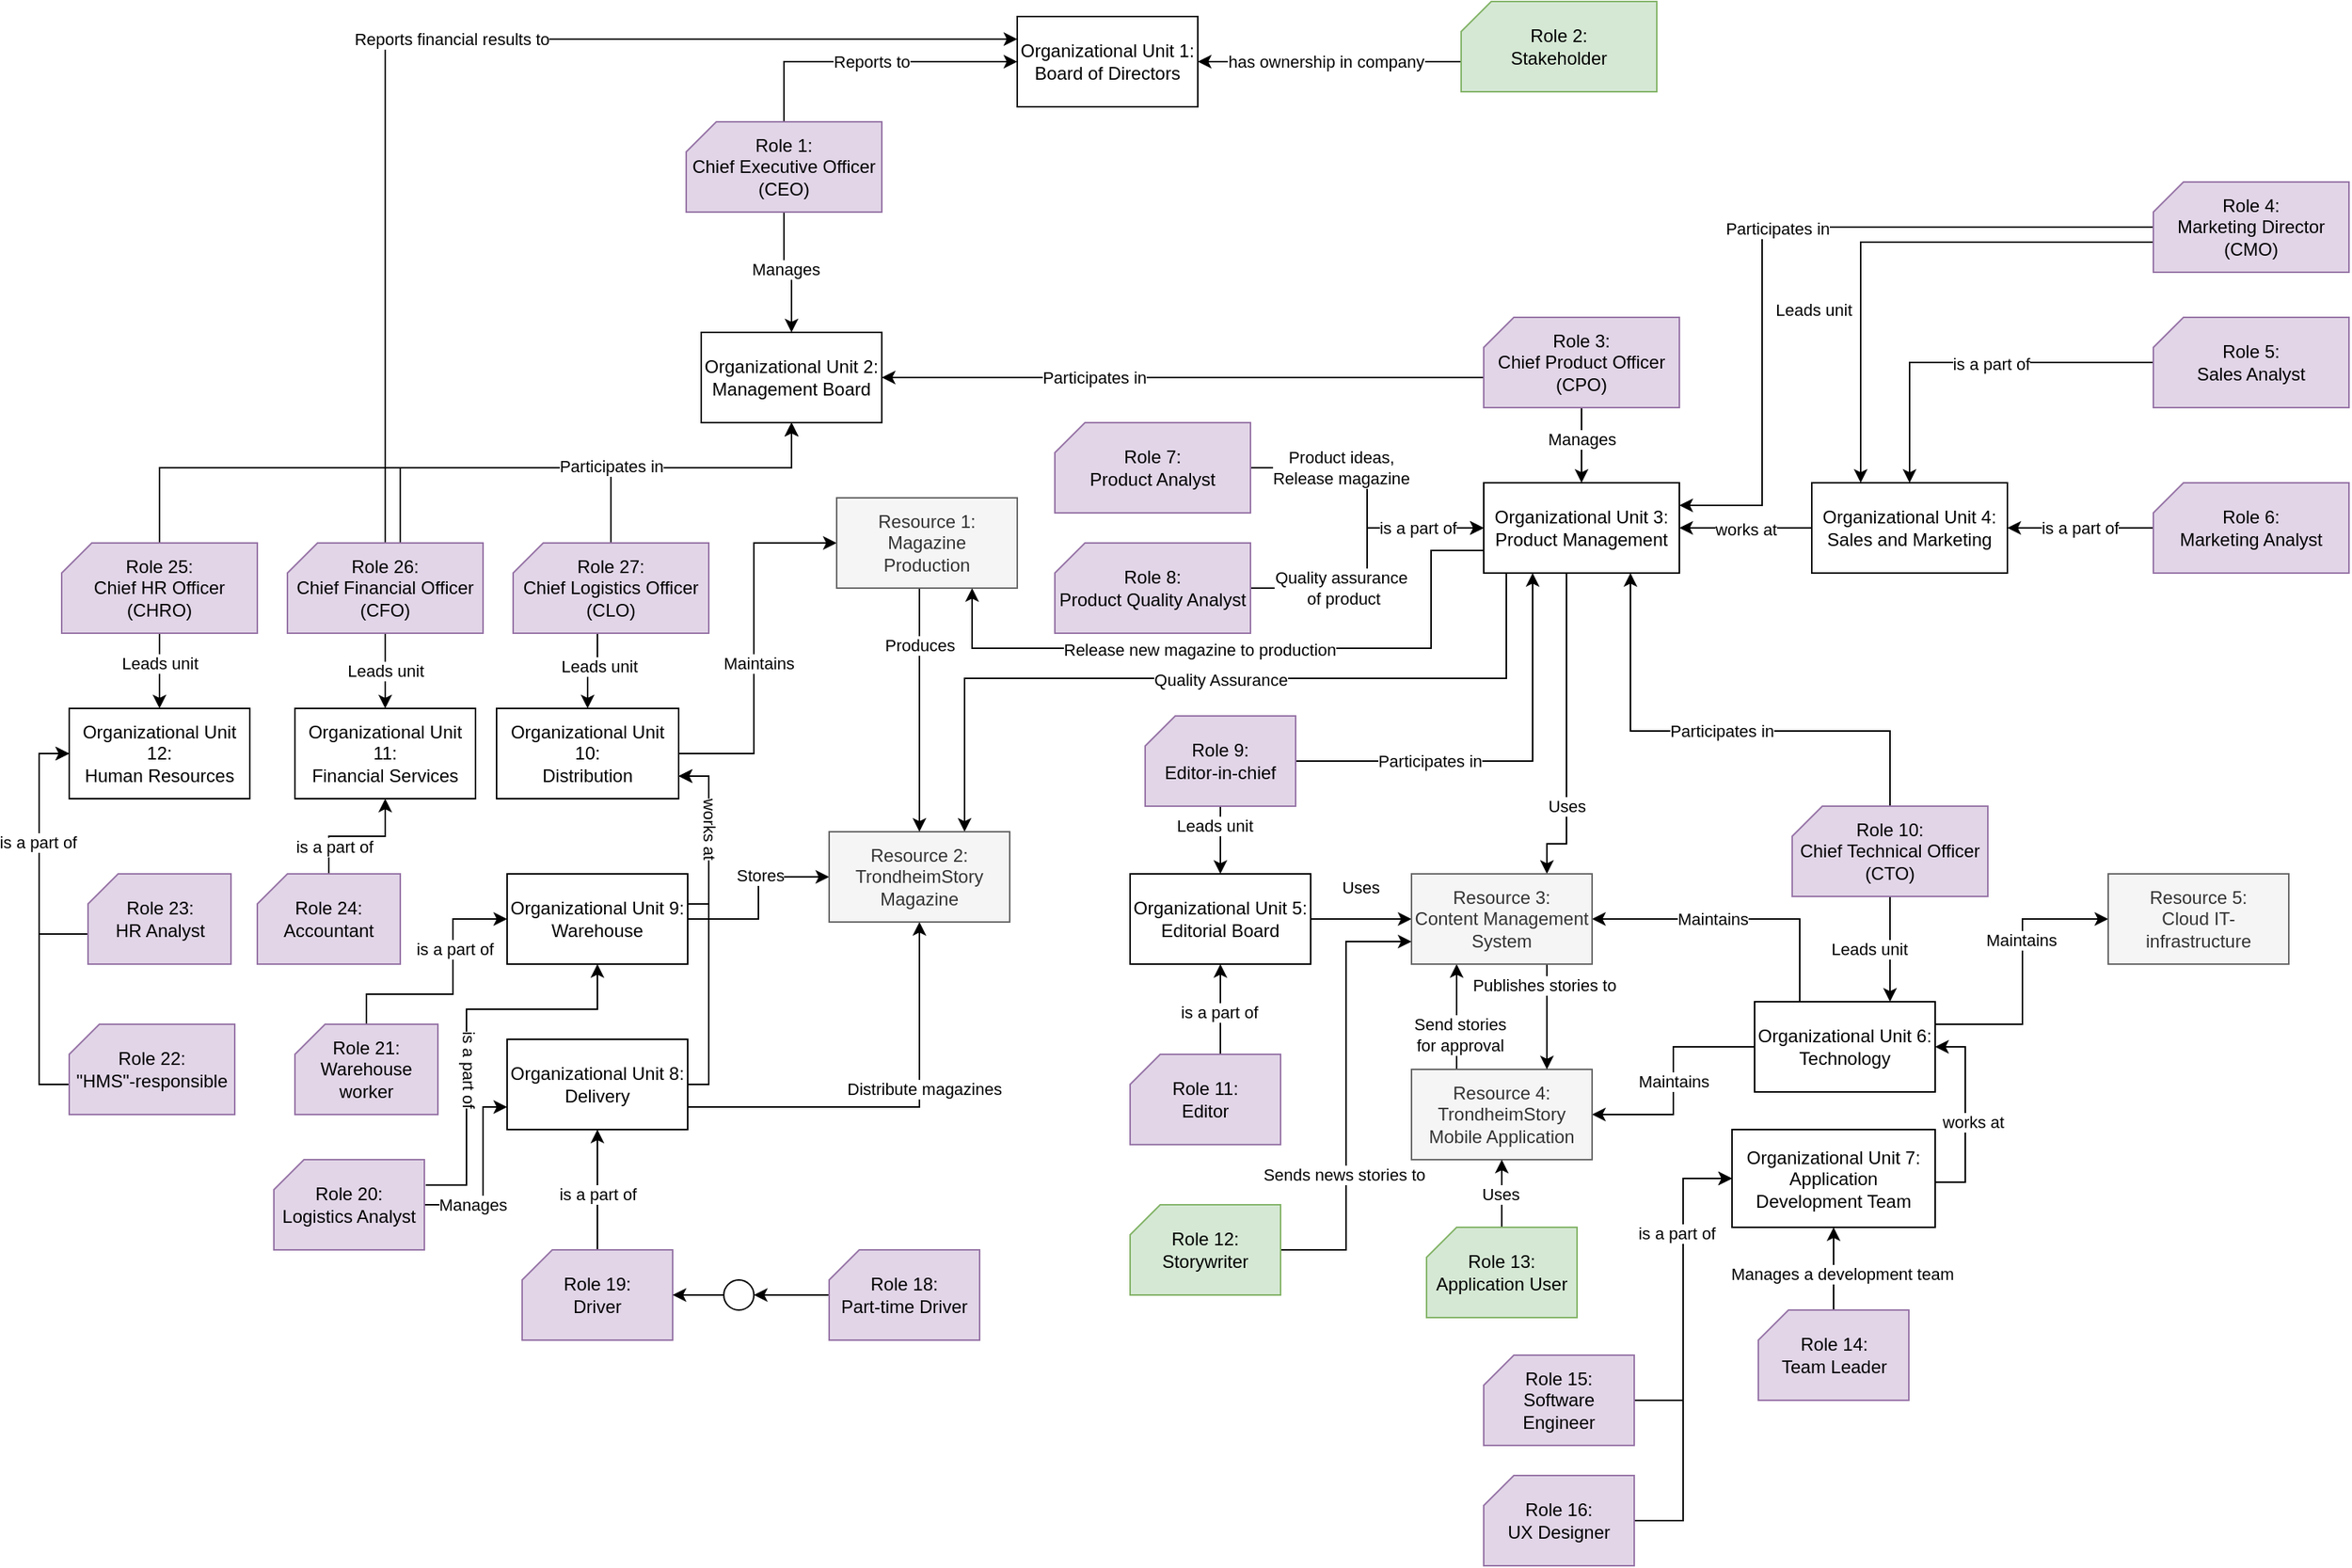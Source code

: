 <mxfile version="13.6.5" type="github">
  <diagram id="TYBfL0nDtS598Hg_CeFJ" name="Page-1">
    <mxGraphModel dx="2681" dy="1086" grid="1" gridSize="10" guides="1" tooltips="1" connect="1" arrows="1" fold="1" page="1" pageScale="1" pageWidth="827" pageHeight="1169" math="0" shadow="0">
      <root>
        <mxCell id="0" />
        <mxCell id="1" parent="0" />
        <mxCell id="qgsEmikPOjRhdi7-7S8u-3" style="edgeStyle=orthogonalEdgeStyle;rounded=0;orthogonalLoop=1;jettySize=auto;html=1;entryX=0.5;entryY=1;entryDx=0;entryDy=0;exitX=0;exitY=0;exitDx=60;exitDy=0;exitPerimeter=0;" parent="1" source="qgsEmikPOjRhdi7-7S8u-1" target="qgsEmikPOjRhdi7-7S8u-2" edge="1">
          <mxGeometry relative="1" as="geometry">
            <Array as="points" />
          </mxGeometry>
        </mxCell>
        <mxCell id="qgsEmikPOjRhdi7-7S8u-33" value="is a part of" style="edgeLabel;html=1;align=center;verticalAlign=middle;resizable=0;points=[];" parent="qgsEmikPOjRhdi7-7S8u-3" vertex="1" connectable="0">
          <mxGeometry x="-0.067" y="1" relative="1" as="geometry">
            <mxPoint as="offset" />
          </mxGeometry>
        </mxCell>
        <mxCell id="qgsEmikPOjRhdi7-7S8u-1" value="Role 11:&lt;br&gt;Editor" style="verticalLabelPosition=middle;verticalAlign=middle;html=1;shape=card;whiteSpace=wrap;size=20;arcSize=12;fillColor=#e1d5e7;strokeColor=#9673a6;labelPosition=center;align=center;" parent="1" vertex="1">
          <mxGeometry x="520" y="710" width="100" height="60" as="geometry" />
        </mxCell>
        <mxCell id="gq6DRx1xP9EKr3Qe0Uvg-23" value="" style="edgeStyle=orthogonalEdgeStyle;rounded=0;orthogonalLoop=1;jettySize=auto;html=1;entryX=0;entryY=0.5;entryDx=0;entryDy=0;exitX=1;exitY=0.5;exitDx=0;exitDy=0;" edge="1" parent="1" source="qgsEmikPOjRhdi7-7S8u-2" target="gq6DRx1xP9EKr3Qe0Uvg-8">
          <mxGeometry relative="1" as="geometry">
            <Array as="points">
              <mxPoint x="650" y="620" />
              <mxPoint x="650" y="620" />
            </Array>
          </mxGeometry>
        </mxCell>
        <mxCell id="gq6DRx1xP9EKr3Qe0Uvg-24" value="Uses" style="edgeLabel;html=1;align=center;verticalAlign=middle;resizable=0;points=[];" vertex="1" connectable="0" parent="gq6DRx1xP9EKr3Qe0Uvg-23">
          <mxGeometry x="-0.235" y="4" relative="1" as="geometry">
            <mxPoint x="6.94" y="-17.65" as="offset" />
          </mxGeometry>
        </mxCell>
        <mxCell id="qgsEmikPOjRhdi7-7S8u-2" value="Organizational Unit 5:&lt;br&gt;Editorial Board" style="rounded=0;whiteSpace=wrap;html=1;" parent="1" vertex="1">
          <mxGeometry x="520" y="590" width="120" height="60" as="geometry" />
        </mxCell>
        <mxCell id="qgsEmikPOjRhdi7-7S8u-5" style="edgeStyle=orthogonalEdgeStyle;rounded=0;orthogonalLoop=1;jettySize=auto;html=1;entryX=0.5;entryY=0;entryDx=0;entryDy=0;exitX=0.5;exitY=1;exitDx=0;exitDy=0;exitPerimeter=0;" parent="1" source="qgsEmikPOjRhdi7-7S8u-4" target="qgsEmikPOjRhdi7-7S8u-2" edge="1">
          <mxGeometry relative="1" as="geometry">
            <Array as="points">
              <mxPoint x="580" y="560" />
              <mxPoint x="580" y="560" />
            </Array>
          </mxGeometry>
        </mxCell>
        <mxCell id="qgsEmikPOjRhdi7-7S8u-7" value="Leads unit" style="edgeLabel;html=1;align=center;verticalAlign=middle;resizable=0;points=[];" parent="qgsEmikPOjRhdi7-7S8u-5" vertex="1" connectable="0">
          <mxGeometry x="-0.175" y="1" relative="1" as="geometry">
            <mxPoint x="-5.29" y="-6" as="offset" />
          </mxGeometry>
        </mxCell>
        <mxCell id="qgsEmikPOjRhdi7-7S8u-83" style="edgeStyle=orthogonalEdgeStyle;rounded=0;orthogonalLoop=1;jettySize=auto;html=1;entryX=0.25;entryY=1;entryDx=0;entryDy=0;exitX=1;exitY=0.5;exitDx=0;exitDy=0;exitPerimeter=0;" parent="1" source="qgsEmikPOjRhdi7-7S8u-4" target="qgsEmikPOjRhdi7-7S8u-62" edge="1">
          <mxGeometry relative="1" as="geometry">
            <Array as="points">
              <mxPoint x="788" y="515" />
            </Array>
            <mxPoint x="820" y="465.0" as="targetPoint" />
          </mxGeometry>
        </mxCell>
        <mxCell id="qgsEmikPOjRhdi7-7S8u-84" value="Participates in" style="edgeLabel;html=1;align=center;verticalAlign=middle;resizable=0;points=[];" parent="qgsEmikPOjRhdi7-7S8u-83" vertex="1" connectable="0">
          <mxGeometry x="-0.302" y="2" relative="1" as="geometry">
            <mxPoint x="-9.41" y="2.03" as="offset" />
          </mxGeometry>
        </mxCell>
        <mxCell id="qgsEmikPOjRhdi7-7S8u-4" value="Role 9:&lt;br&gt;Editor-in-chief" style="verticalLabelPosition=middle;verticalAlign=middle;html=1;shape=card;whiteSpace=wrap;size=20;arcSize=12;fillColor=#e1d5e7;strokeColor=#9673a6;labelPosition=center;align=center;" parent="1" vertex="1">
          <mxGeometry x="530" y="485" width="100" height="60" as="geometry" />
        </mxCell>
        <mxCell id="qgsEmikPOjRhdi7-7S8u-8" style="edgeStyle=orthogonalEdgeStyle;rounded=0;orthogonalLoop=1;jettySize=auto;html=1;entryX=0.5;entryY=0;entryDx=0;entryDy=0;" parent="1" source="qgsEmikPOjRhdi7-7S8u-6" target="qgsEmikPOjRhdi7-7S8u-12" edge="1">
          <mxGeometry relative="1" as="geometry">
            <mxPoint x="295" y="130" as="targetPoint" />
          </mxGeometry>
        </mxCell>
        <mxCell id="qgsEmikPOjRhdi7-7S8u-45" value="Manages" style="edgeLabel;html=1;align=center;verticalAlign=middle;resizable=0;points=[];" parent="qgsEmikPOjRhdi7-7S8u-8" vertex="1" connectable="0">
          <mxGeometry x="-0.04" y="2" relative="1" as="geometry">
            <mxPoint as="offset" />
          </mxGeometry>
        </mxCell>
        <mxCell id="qgsEmikPOjRhdi7-7S8u-141" value="Reports to" style="edgeStyle=orthogonalEdgeStyle;rounded=0;orthogonalLoop=1;jettySize=auto;html=1;entryX=0;entryY=0.5;entryDx=0;entryDy=0;" parent="1" source="qgsEmikPOjRhdi7-7S8u-6" target="qgsEmikPOjRhdi7-7S8u-140" edge="1">
          <mxGeometry relative="1" as="geometry">
            <Array as="points">
              <mxPoint x="290" y="50" />
            </Array>
          </mxGeometry>
        </mxCell>
        <mxCell id="qgsEmikPOjRhdi7-7S8u-6" value="Role 1:&lt;br&gt;Chief Executive Officer (CEO)" style="verticalLabelPosition=middle;verticalAlign=middle;html=1;shape=card;whiteSpace=wrap;size=20;arcSize=12;fillColor=#e1d5e7;strokeColor=#9673a6;labelPosition=center;align=center;" parent="1" vertex="1">
          <mxGeometry x="225" y="90" width="130" height="60" as="geometry" />
        </mxCell>
        <mxCell id="qgsEmikPOjRhdi7-7S8u-29" value="Leads unit" style="edgeStyle=orthogonalEdgeStyle;rounded=0;orthogonalLoop=1;jettySize=auto;html=1;entryX=0.5;entryY=0;entryDx=0;entryDy=0;" parent="1" source="qgsEmikPOjRhdi7-7S8u-9" target="qgsEmikPOjRhdi7-7S8u-25" edge="1">
          <mxGeometry relative="1" as="geometry" />
        </mxCell>
        <mxCell id="qgsEmikPOjRhdi7-7S8u-143" style="edgeStyle=orthogonalEdgeStyle;rounded=0;orthogonalLoop=1;jettySize=auto;html=1;entryX=0;entryY=0.25;entryDx=0;entryDy=0;exitX=0.5;exitY=0;exitDx=0;exitDy=0;exitPerimeter=0;" parent="1" source="qgsEmikPOjRhdi7-7S8u-9" target="qgsEmikPOjRhdi7-7S8u-140" edge="1">
          <mxGeometry relative="1" as="geometry">
            <mxPoint x="410" y="90" as="targetPoint" />
            <Array as="points">
              <mxPoint x="25" y="35" />
            </Array>
          </mxGeometry>
        </mxCell>
        <mxCell id="qgsEmikPOjRhdi7-7S8u-144" value="Reports financial results to" style="edgeLabel;html=1;align=center;verticalAlign=middle;resizable=0;points=[];" parent="qgsEmikPOjRhdi7-7S8u-143" vertex="1" connectable="0">
          <mxGeometry x="-0.108" y="-33" relative="1" as="geometry">
            <mxPoint x="42" y="-33" as="offset" />
          </mxGeometry>
        </mxCell>
        <mxCell id="qgsEmikPOjRhdi7-7S8u-145" style="edgeStyle=orthogonalEdgeStyle;rounded=0;orthogonalLoop=1;jettySize=auto;html=1;exitX=0;exitY=0;exitDx=75;exitDy=0;exitPerimeter=0;entryX=0.5;entryY=1;entryDx=0;entryDy=0;" parent="1" source="qgsEmikPOjRhdi7-7S8u-9" target="qgsEmikPOjRhdi7-7S8u-12" edge="1">
          <mxGeometry relative="1" as="geometry">
            <mxPoint x="50" y="340" as="targetPoint" />
            <Array as="points">
              <mxPoint x="35" y="320" />
              <mxPoint x="295" y="320" />
            </Array>
          </mxGeometry>
        </mxCell>
        <mxCell id="qgsEmikPOjRhdi7-7S8u-9" value="Role 26:&lt;br&gt;Chief Financial Officer (CFO)" style="verticalLabelPosition=middle;verticalAlign=middle;html=1;shape=card;whiteSpace=wrap;size=20;arcSize=12;fillColor=#e1d5e7;strokeColor=#9673a6;labelPosition=center;align=center;" parent="1" vertex="1">
          <mxGeometry x="-40" y="370" width="130" height="60" as="geometry" />
        </mxCell>
        <mxCell id="qgsEmikPOjRhdi7-7S8u-49" style="edgeStyle=orthogonalEdgeStyle;rounded=0;orthogonalLoop=1;jettySize=auto;html=1;entryX=0.75;entryY=0;entryDx=0;entryDy=0;exitX=0.5;exitY=1;exitDx=0;exitDy=0;exitPerimeter=0;" parent="1" source="qgsEmikPOjRhdi7-7S8u-10" target="qgsEmikPOjRhdi7-7S8u-21" edge="1">
          <mxGeometry relative="1" as="geometry">
            <mxPoint x="860" y="625" as="sourcePoint" />
          </mxGeometry>
        </mxCell>
        <mxCell id="qgsEmikPOjRhdi7-7S8u-50" value="Leads unit" style="edgeLabel;html=1;align=center;verticalAlign=middle;resizable=0;points=[];" parent="qgsEmikPOjRhdi7-7S8u-49" vertex="1" connectable="0">
          <mxGeometry x="0.08" y="-3" relative="1" as="geometry">
            <mxPoint x="-11" y="-3" as="offset" />
          </mxGeometry>
        </mxCell>
        <mxCell id="qgsEmikPOjRhdi7-7S8u-82" style="edgeStyle=orthogonalEdgeStyle;rounded=0;orthogonalLoop=1;jettySize=auto;html=1;entryX=0.75;entryY=1;entryDx=0;entryDy=0;" parent="1" source="qgsEmikPOjRhdi7-7S8u-10" target="qgsEmikPOjRhdi7-7S8u-62" edge="1">
          <mxGeometry relative="1" as="geometry">
            <Array as="points">
              <mxPoint x="1025" y="495" />
              <mxPoint x="852" y="495" />
            </Array>
            <mxPoint x="852.5" y="465.0" as="targetPoint" />
          </mxGeometry>
        </mxCell>
        <mxCell id="qgsEmikPOjRhdi7-7S8u-85" value="Participates in" style="edgeLabel;html=1;align=center;verticalAlign=middle;resizable=0;points=[];" parent="qgsEmikPOjRhdi7-7S8u-82" vertex="1" connectable="0">
          <mxGeometry y="4" relative="1" as="geometry">
            <mxPoint x="2" y="-3.94" as="offset" />
          </mxGeometry>
        </mxCell>
        <mxCell id="qgsEmikPOjRhdi7-7S8u-10" value="Role 10:&lt;br&gt;Chief Technical Officer (CTO)" style="verticalLabelPosition=middle;verticalAlign=middle;html=1;shape=card;whiteSpace=wrap;size=20;arcSize=12;fillColor=#e1d5e7;strokeColor=#9673a6;labelPosition=center;align=center;" parent="1" vertex="1">
          <mxGeometry x="960" y="545" width="130" height="60" as="geometry" />
        </mxCell>
        <mxCell id="qgsEmikPOjRhdi7-7S8u-12" value="Organizational Unit 2:&lt;br&gt;Management Board" style="rounded=0;whiteSpace=wrap;html=1;" parent="1" vertex="1">
          <mxGeometry x="235" y="230" width="120" height="60" as="geometry" />
        </mxCell>
        <mxCell id="qgsEmikPOjRhdi7-7S8u-59" style="edgeStyle=orthogonalEdgeStyle;rounded=0;orthogonalLoop=1;jettySize=auto;html=1;entryX=0.5;entryY=1;entryDx=0;entryDy=0;exitX=0.5;exitY=0;exitDx=0;exitDy=0;exitPerimeter=0;" parent="1" source="qgsEmikPOjRhdi7-7S8u-60" target="qgsEmikPOjRhdi7-7S8u-12" edge="1">
          <mxGeometry relative="1" as="geometry">
            <mxPoint x="338" y="350" as="sourcePoint" />
            <mxPoint x="245" y="290" as="targetPoint" />
            <Array as="points">
              <mxPoint x="175" y="320" />
              <mxPoint x="295" y="320" />
            </Array>
          </mxGeometry>
        </mxCell>
        <mxCell id="gq6DRx1xP9EKr3Qe0Uvg-50" style="edgeStyle=orthogonalEdgeStyle;rounded=0;orthogonalLoop=1;jettySize=auto;html=1;entryX=0;entryY=0.5;entryDx=0;entryDy=0;" edge="1" parent="1" source="qgsEmikPOjRhdi7-7S8u-16" target="gq6DRx1xP9EKr3Qe0Uvg-33">
          <mxGeometry relative="1" as="geometry">
            <Array as="points">
              <mxPoint x="270" y="510" />
              <mxPoint x="270" y="370" />
            </Array>
          </mxGeometry>
        </mxCell>
        <mxCell id="gq6DRx1xP9EKr3Qe0Uvg-51" value="Maintains" style="edgeLabel;html=1;align=center;verticalAlign=middle;resizable=0;points=[];" vertex="1" connectable="0" parent="gq6DRx1xP9EKr3Qe0Uvg-50">
          <mxGeometry x="-0.103" y="-3" relative="1" as="geometry">
            <mxPoint as="offset" />
          </mxGeometry>
        </mxCell>
        <mxCell id="qgsEmikPOjRhdi7-7S8u-16" value="Organizational Unit 10:&lt;br&gt;Distribution" style="rounded=0;whiteSpace=wrap;html=1;" parent="1" vertex="1">
          <mxGeometry x="99" y="480" width="121" height="60" as="geometry" />
        </mxCell>
        <mxCell id="gq6DRx1xP9EKr3Qe0Uvg-16" style="edgeStyle=orthogonalEdgeStyle;rounded=0;orthogonalLoop=1;jettySize=auto;html=1;exitX=0.25;exitY=0;exitDx=0;exitDy=0;entryX=1;entryY=0.5;entryDx=0;entryDy=0;" edge="1" parent="1" source="qgsEmikPOjRhdi7-7S8u-21" target="gq6DRx1xP9EKr3Qe0Uvg-8">
          <mxGeometry relative="1" as="geometry">
            <mxPoint x="950" y="615" as="targetPoint" />
            <Array as="points">
              <mxPoint x="965" y="620" />
            </Array>
          </mxGeometry>
        </mxCell>
        <mxCell id="gq6DRx1xP9EKr3Qe0Uvg-17" value="Maintains" style="edgeLabel;html=1;align=center;verticalAlign=middle;resizable=0;points=[];" vertex="1" connectable="0" parent="gq6DRx1xP9EKr3Qe0Uvg-16">
          <mxGeometry x="0.226" relative="1" as="geometry">
            <mxPoint x="5" y="0.03" as="offset" />
          </mxGeometry>
        </mxCell>
        <mxCell id="gq6DRx1xP9EKr3Qe0Uvg-37" value="Maintains" style="edgeStyle=orthogonalEdgeStyle;rounded=0;orthogonalLoop=1;jettySize=auto;html=1;entryX=1;entryY=0.5;entryDx=0;entryDy=0;" edge="1" parent="1" source="qgsEmikPOjRhdi7-7S8u-21" target="gq6DRx1xP9EKr3Qe0Uvg-2">
          <mxGeometry relative="1" as="geometry" />
        </mxCell>
        <mxCell id="gq6DRx1xP9EKr3Qe0Uvg-62" style="edgeStyle=orthogonalEdgeStyle;rounded=0;orthogonalLoop=1;jettySize=auto;html=1;entryX=0;entryY=0.5;entryDx=0;entryDy=0;" edge="1" parent="1" source="qgsEmikPOjRhdi7-7S8u-21" target="gq6DRx1xP9EKr3Qe0Uvg-34">
          <mxGeometry relative="1" as="geometry">
            <Array as="points">
              <mxPoint x="1113" y="690" />
              <mxPoint x="1113" y="620" />
            </Array>
          </mxGeometry>
        </mxCell>
        <mxCell id="gq6DRx1xP9EKr3Qe0Uvg-63" value="Maintains" style="edgeLabel;html=1;align=center;verticalAlign=middle;resizable=0;points=[];" vertex="1" connectable="0" parent="gq6DRx1xP9EKr3Qe0Uvg-62">
          <mxGeometry x="0.232" y="1" relative="1" as="geometry">
            <mxPoint as="offset" />
          </mxGeometry>
        </mxCell>
        <mxCell id="qgsEmikPOjRhdi7-7S8u-21" value="Organizational Unit 6:&lt;br&gt;Technology" style="rounded=0;whiteSpace=wrap;html=1;" parent="1" vertex="1">
          <mxGeometry x="935" y="675" width="120" height="60" as="geometry" />
        </mxCell>
        <mxCell id="qgsEmikPOjRhdi7-7S8u-25" value="Organizational Unit 11:&lt;br&gt;Financial Services" style="rounded=0;whiteSpace=wrap;html=1;" parent="1" vertex="1">
          <mxGeometry x="-35" y="480" width="120" height="60" as="geometry" />
        </mxCell>
        <mxCell id="qgsEmikPOjRhdi7-7S8u-26" value="Organizational Unit 12:&lt;br&gt;Human Resources" style="rounded=0;whiteSpace=wrap;html=1;" parent="1" vertex="1">
          <mxGeometry x="-185" y="480" width="120" height="60" as="geometry" />
        </mxCell>
        <mxCell id="qgsEmikPOjRhdi7-7S8u-28" style="edgeStyle=orthogonalEdgeStyle;rounded=0;orthogonalLoop=1;jettySize=auto;html=1;" parent="1" source="qgsEmikPOjRhdi7-7S8u-27" target="qgsEmikPOjRhdi7-7S8u-26" edge="1">
          <mxGeometry relative="1" as="geometry" />
        </mxCell>
        <mxCell id="qgsEmikPOjRhdi7-7S8u-51" value="Leads unit" style="edgeLabel;html=1;align=center;verticalAlign=middle;resizable=0;points=[];" parent="qgsEmikPOjRhdi7-7S8u-28" vertex="1" connectable="0">
          <mxGeometry x="-0.44" y="2" relative="1" as="geometry">
            <mxPoint x="-2" y="6" as="offset" />
          </mxGeometry>
        </mxCell>
        <mxCell id="qgsEmikPOjRhdi7-7S8u-40" style="edgeStyle=orthogonalEdgeStyle;rounded=0;orthogonalLoop=1;jettySize=auto;html=1;entryX=0.5;entryY=1;entryDx=0;entryDy=0;" parent="1" source="qgsEmikPOjRhdi7-7S8u-27" target="qgsEmikPOjRhdi7-7S8u-12" edge="1">
          <mxGeometry relative="1" as="geometry">
            <mxPoint x="245" y="290" as="targetPoint" />
            <Array as="points">
              <mxPoint x="-125" y="320" />
              <mxPoint x="295" y="320" />
            </Array>
          </mxGeometry>
        </mxCell>
        <mxCell id="qgsEmikPOjRhdi7-7S8u-52" value="Participates in" style="edgeLabel;html=1;align=center;verticalAlign=middle;resizable=0;points=[];" parent="qgsEmikPOjRhdi7-7S8u-40" vertex="1" connectable="0">
          <mxGeometry x="0.302" relative="1" as="geometry">
            <mxPoint x="24" y="-1" as="offset" />
          </mxGeometry>
        </mxCell>
        <mxCell id="qgsEmikPOjRhdi7-7S8u-27" value="Role 25:&lt;br&gt;Chief HR Officer (CHRO)" style="verticalLabelPosition=middle;verticalAlign=middle;html=1;shape=card;whiteSpace=wrap;size=20;arcSize=12;fillColor=#e1d5e7;strokeColor=#9673a6;labelPosition=center;align=center;" parent="1" vertex="1">
          <mxGeometry x="-190" y="370" width="130" height="60" as="geometry" />
        </mxCell>
        <mxCell id="qgsEmikPOjRhdi7-7S8u-95" style="edgeStyle=orthogonalEdgeStyle;rounded=0;orthogonalLoop=1;jettySize=auto;html=1;entryX=0.5;entryY=1;entryDx=0;entryDy=0;" parent="1" source="qgsEmikPOjRhdi7-7S8u-31" target="qgsEmikPOjRhdi7-7S8u-38" edge="1">
          <mxGeometry relative="1" as="geometry">
            <mxPoint x="100" y="730.0" as="targetPoint" />
          </mxGeometry>
        </mxCell>
        <mxCell id="qgsEmikPOjRhdi7-7S8u-102" value="is a part of" style="edgeLabel;html=1;align=center;verticalAlign=middle;resizable=0;points=[];" parent="qgsEmikPOjRhdi7-7S8u-95" vertex="1" connectable="0">
          <mxGeometry x="-0.074" relative="1" as="geometry">
            <mxPoint as="offset" />
          </mxGeometry>
        </mxCell>
        <mxCell id="qgsEmikPOjRhdi7-7S8u-31" value="Role 19:&lt;br&gt;Driver" style="verticalLabelPosition=middle;verticalAlign=middle;html=1;shape=card;whiteSpace=wrap;size=20;arcSize=12;fillColor=#e1d5e7;strokeColor=#9673a6;labelPosition=center;align=center;" parent="1" vertex="1">
          <mxGeometry x="116" y="840" width="100" height="60" as="geometry" />
        </mxCell>
        <mxCell id="qgsEmikPOjRhdi7-7S8u-93" style="edgeStyle=orthogonalEdgeStyle;rounded=0;orthogonalLoop=1;jettySize=auto;html=1;entryX=1;entryY=0.5;entryDx=0;entryDy=0;" parent="1" source="qgsEmikPOjRhdi7-7S8u-34" target="qgsEmikPOjRhdi7-7S8u-21" edge="1">
          <mxGeometry relative="1" as="geometry">
            <Array as="points">
              <mxPoint x="1075" y="795" />
              <mxPoint x="1075" y="705" />
            </Array>
          </mxGeometry>
        </mxCell>
        <mxCell id="qgsEmikPOjRhdi7-7S8u-160" value="works at" style="edgeLabel;html=1;align=center;verticalAlign=middle;resizable=0;points=[];" parent="qgsEmikPOjRhdi7-7S8u-93" vertex="1" connectable="0">
          <mxGeometry x="-0.115" relative="1" as="geometry">
            <mxPoint x="4.94" y="-2.41" as="offset" />
          </mxGeometry>
        </mxCell>
        <mxCell id="qgsEmikPOjRhdi7-7S8u-34" value="Organizational Unit 7:&lt;br&gt;Application &lt;br&gt;Development Team" style="rounded=0;whiteSpace=wrap;html=1;" parent="1" vertex="1">
          <mxGeometry x="920" y="760" width="135" height="65" as="geometry" />
        </mxCell>
        <mxCell id="gq6DRx1xP9EKr3Qe0Uvg-59" style="edgeStyle=orthogonalEdgeStyle;rounded=0;orthogonalLoop=1;jettySize=auto;html=1;exitX=1;exitY=0.25;exitDx=0;exitDy=0;entryX=1;entryY=0.75;entryDx=0;entryDy=0;" edge="1" parent="1" source="qgsEmikPOjRhdi7-7S8u-37" target="qgsEmikPOjRhdi7-7S8u-16">
          <mxGeometry relative="1" as="geometry">
            <Array as="points">
              <mxPoint x="226" y="610" />
              <mxPoint x="240" y="610" />
              <mxPoint x="240" y="525" />
            </Array>
          </mxGeometry>
        </mxCell>
        <mxCell id="gq6DRx1xP9EKr3Qe0Uvg-60" style="edgeStyle=orthogonalEdgeStyle;rounded=0;orthogonalLoop=1;jettySize=auto;html=1;entryX=0;entryY=0.5;entryDx=0;entryDy=0;" edge="1" parent="1" source="qgsEmikPOjRhdi7-7S8u-37" target="gq6DRx1xP9EKr3Qe0Uvg-20">
          <mxGeometry relative="1" as="geometry" />
        </mxCell>
        <mxCell id="gq6DRx1xP9EKr3Qe0Uvg-61" value="Stores" style="edgeLabel;html=1;align=center;verticalAlign=middle;resizable=0;points=[];" vertex="1" connectable="0" parent="gq6DRx1xP9EKr3Qe0Uvg-60">
          <mxGeometry x="0.234" y="1" relative="1" as="geometry">
            <mxPoint as="offset" />
          </mxGeometry>
        </mxCell>
        <mxCell id="qgsEmikPOjRhdi7-7S8u-37" value="Organizational Unit 9:&lt;br&gt;Warehouse" style="rounded=0;whiteSpace=wrap;html=1;" parent="1" vertex="1">
          <mxGeometry x="106" y="590" width="120" height="60" as="geometry" />
        </mxCell>
        <mxCell id="qgsEmikPOjRhdi7-7S8u-55" style="edgeStyle=orthogonalEdgeStyle;rounded=0;orthogonalLoop=1;jettySize=auto;html=1;entryX=1;entryY=0.75;entryDx=0;entryDy=0;" parent="1" source="qgsEmikPOjRhdi7-7S8u-38" target="qgsEmikPOjRhdi7-7S8u-16" edge="1">
          <mxGeometry relative="1" as="geometry">
            <Array as="points">
              <mxPoint x="240" y="730.0" />
              <mxPoint x="240" y="525" />
            </Array>
          </mxGeometry>
        </mxCell>
        <mxCell id="qgsEmikPOjRhdi7-7S8u-87" value="works at" style="edgeLabel;html=1;align=center;verticalAlign=middle;resizable=0;points=[];rotation=90;" parent="qgsEmikPOjRhdi7-7S8u-55" vertex="1" connectable="0">
          <mxGeometry x="0.546" y="-3" relative="1" as="geometry">
            <mxPoint x="-2" as="offset" />
          </mxGeometry>
        </mxCell>
        <mxCell id="gq6DRx1xP9EKr3Qe0Uvg-53" style="edgeStyle=orthogonalEdgeStyle;rounded=0;orthogonalLoop=1;jettySize=auto;html=1;entryX=0.5;entryY=1;entryDx=0;entryDy=0;exitX=1;exitY=0.75;exitDx=0;exitDy=0;" edge="1" parent="1" source="qgsEmikPOjRhdi7-7S8u-38" target="gq6DRx1xP9EKr3Qe0Uvg-20">
          <mxGeometry relative="1" as="geometry">
            <mxPoint x="320" y="730.0" as="targetPoint" />
          </mxGeometry>
        </mxCell>
        <mxCell id="gq6DRx1xP9EKr3Qe0Uvg-55" value="Distribute magazines" style="edgeLabel;html=1;align=center;verticalAlign=middle;resizable=0;points=[];" vertex="1" connectable="0" parent="gq6DRx1xP9EKr3Qe0Uvg-53">
          <mxGeometry x="0.176" y="5" relative="1" as="geometry">
            <mxPoint x="8" y="-3" as="offset" />
          </mxGeometry>
        </mxCell>
        <mxCell id="qgsEmikPOjRhdi7-7S8u-38" value="Organizational Unit 8:&lt;br&gt;Delivery" style="rounded=0;whiteSpace=wrap;html=1;" parent="1" vertex="1">
          <mxGeometry x="106" y="700" width="120" height="60" as="geometry" />
        </mxCell>
        <mxCell id="qgsEmikPOjRhdi7-7S8u-44" style="edgeStyle=orthogonalEdgeStyle;rounded=0;orthogonalLoop=1;jettySize=auto;html=1;exitX=0;exitY=0;exitDx=0;exitDy=40;exitPerimeter=0;entryX=1;entryY=0.5;entryDx=0;entryDy=0;" parent="1" source="qgsEmikPOjRhdi7-7S8u-43" target="qgsEmikPOjRhdi7-7S8u-140" edge="1">
          <mxGeometry relative="1" as="geometry">
            <mxPoint x="715" y="-30" as="targetPoint" />
          </mxGeometry>
        </mxCell>
        <mxCell id="qgsEmikPOjRhdi7-7S8u-142" value="has ownership in company" style="edgeLabel;html=1;align=center;verticalAlign=middle;resizable=0;points=[];" parent="qgsEmikPOjRhdi7-7S8u-44" vertex="1" connectable="0">
          <mxGeometry x="-0.291" relative="1" as="geometry">
            <mxPoint x="-27.86" as="offset" />
          </mxGeometry>
        </mxCell>
        <mxCell id="qgsEmikPOjRhdi7-7S8u-43" value="Role 2:&lt;br&gt;Stakeholder" style="verticalLabelPosition=middle;verticalAlign=middle;html=1;shape=card;whiteSpace=wrap;size=20;arcSize=12;fillColor=#d5e8d4;strokeColor=#82b366;labelPosition=center;align=center;" parent="1" vertex="1">
          <mxGeometry x="740" y="10" width="130" height="60" as="geometry" />
        </mxCell>
        <mxCell id="qgsEmikPOjRhdi7-7S8u-72" style="edgeStyle=orthogonalEdgeStyle;rounded=0;orthogonalLoop=1;jettySize=auto;html=1;entryX=0.5;entryY=0;entryDx=0;entryDy=0;exitX=0.431;exitY=1;exitDx=0;exitDy=0;exitPerimeter=0;" parent="1" source="qgsEmikPOjRhdi7-7S8u-60" target="qgsEmikPOjRhdi7-7S8u-16" edge="1">
          <mxGeometry relative="1" as="geometry" />
        </mxCell>
        <mxCell id="qgsEmikPOjRhdi7-7S8u-86" value="Leads unit" style="edgeLabel;html=1;align=center;verticalAlign=middle;resizable=0;points=[];" parent="qgsEmikPOjRhdi7-7S8u-72" vertex="1" connectable="0">
          <mxGeometry x="-0.24" y="1" relative="1" as="geometry">
            <mxPoint as="offset" />
          </mxGeometry>
        </mxCell>
        <mxCell id="qgsEmikPOjRhdi7-7S8u-60" value="Role 27:&lt;br&gt;Chief Logistics Officer (CLO)" style="verticalLabelPosition=middle;verticalAlign=middle;html=1;shape=card;whiteSpace=wrap;size=20;arcSize=12;fillColor=#e1d5e7;strokeColor=#9673a6;labelPosition=center;align=center;" parent="1" vertex="1">
          <mxGeometry x="110" y="370" width="130" height="60" as="geometry" />
        </mxCell>
        <mxCell id="qgsEmikPOjRhdi7-7S8u-73" style="edgeStyle=orthogonalEdgeStyle;rounded=0;orthogonalLoop=1;jettySize=auto;html=1;entryX=1;entryY=0.5;entryDx=0;entryDy=0;exitX=0;exitY=0;exitDx=0;exitDy=40;exitPerimeter=0;" parent="1" source="qgsEmikPOjRhdi7-7S8u-61" target="qgsEmikPOjRhdi7-7S8u-12" edge="1">
          <mxGeometry relative="1" as="geometry">
            <mxPoint x="545" y="280" as="targetPoint" />
          </mxGeometry>
        </mxCell>
        <mxCell id="qgsEmikPOjRhdi7-7S8u-74" value="Participates in" style="edgeLabel;html=1;align=center;verticalAlign=middle;resizable=0;points=[];" parent="qgsEmikPOjRhdi7-7S8u-73" vertex="1" connectable="0">
          <mxGeometry x="0.052" y="3" relative="1" as="geometry">
            <mxPoint x="-48.57" y="-3" as="offset" />
          </mxGeometry>
        </mxCell>
        <mxCell id="qgsEmikPOjRhdi7-7S8u-80" style="edgeStyle=orthogonalEdgeStyle;rounded=0;orthogonalLoop=1;jettySize=auto;html=1;" parent="1" source="qgsEmikPOjRhdi7-7S8u-61" target="qgsEmikPOjRhdi7-7S8u-62" edge="1">
          <mxGeometry relative="1" as="geometry" />
        </mxCell>
        <mxCell id="qgsEmikPOjRhdi7-7S8u-81" value="Manages" style="edgeLabel;html=1;align=center;verticalAlign=middle;resizable=0;points=[];" parent="qgsEmikPOjRhdi7-7S8u-80" vertex="1" connectable="0">
          <mxGeometry x="-0.28" y="-4" relative="1" as="geometry">
            <mxPoint x="4" y="3" as="offset" />
          </mxGeometry>
        </mxCell>
        <mxCell id="qgsEmikPOjRhdi7-7S8u-61" value="Role 3:&lt;br&gt;Chief Product Officer (CPO)" style="verticalLabelPosition=middle;verticalAlign=middle;html=1;shape=card;whiteSpace=wrap;size=20;arcSize=12;fillColor=#e1d5e7;strokeColor=#9673a6;labelPosition=center;align=center;" parent="1" vertex="1">
          <mxGeometry x="755" y="220" width="130" height="60" as="geometry" />
        </mxCell>
        <mxCell id="gq6DRx1xP9EKr3Qe0Uvg-38" value="" style="edgeStyle=orthogonalEdgeStyle;rounded=0;orthogonalLoop=1;jettySize=auto;html=1;entryX=0.75;entryY=0;entryDx=0;entryDy=0;" edge="1" parent="1" source="qgsEmikPOjRhdi7-7S8u-62" target="gq6DRx1xP9EKr3Qe0Uvg-20">
          <mxGeometry relative="1" as="geometry">
            <Array as="points">
              <mxPoint x="770" y="460" />
              <mxPoint x="410" y="460" />
            </Array>
          </mxGeometry>
        </mxCell>
        <mxCell id="gq6DRx1xP9EKr3Qe0Uvg-39" value="Quality Assurance" style="edgeLabel;html=1;align=center;verticalAlign=middle;resizable=0;points=[];" vertex="1" connectable="0" parent="gq6DRx1xP9EKr3Qe0Uvg-38">
          <mxGeometry x="0.16" y="1" relative="1" as="geometry">
            <mxPoint x="48.57" as="offset" />
          </mxGeometry>
        </mxCell>
        <mxCell id="gq6DRx1xP9EKr3Qe0Uvg-40" style="edgeStyle=orthogonalEdgeStyle;rounded=0;orthogonalLoop=1;jettySize=auto;html=1;entryX=0.75;entryY=0;entryDx=0;entryDy=0;exitX=0.5;exitY=1;exitDx=0;exitDy=0;" edge="1" parent="1" source="qgsEmikPOjRhdi7-7S8u-62" target="gq6DRx1xP9EKr3Qe0Uvg-8">
          <mxGeometry relative="1" as="geometry">
            <mxPoint x="820" y="520" as="targetPoint" />
            <Array as="points">
              <mxPoint x="810" y="390" />
              <mxPoint x="810" y="570" />
              <mxPoint x="797" y="570" />
            </Array>
          </mxGeometry>
        </mxCell>
        <mxCell id="gq6DRx1xP9EKr3Qe0Uvg-41" value="Uses" style="edgeLabel;html=1;align=center;verticalAlign=middle;resizable=0;points=[];" vertex="1" connectable="0" parent="gq6DRx1xP9EKr3Qe0Uvg-40">
          <mxGeometry x="0.479" relative="1" as="geometry">
            <mxPoint as="offset" />
          </mxGeometry>
        </mxCell>
        <mxCell id="gq6DRx1xP9EKr3Qe0Uvg-57" style="edgeStyle=orthogonalEdgeStyle;rounded=0;orthogonalLoop=1;jettySize=auto;html=1;entryX=0.75;entryY=1;entryDx=0;entryDy=0;exitX=0;exitY=0.75;exitDx=0;exitDy=0;" edge="1" parent="1" source="qgsEmikPOjRhdi7-7S8u-62" target="gq6DRx1xP9EKr3Qe0Uvg-33">
          <mxGeometry relative="1" as="geometry">
            <Array as="points">
              <mxPoint x="720" y="375" />
              <mxPoint x="720" y="440" />
              <mxPoint x="415" y="440" />
            </Array>
          </mxGeometry>
        </mxCell>
        <mxCell id="gq6DRx1xP9EKr3Qe0Uvg-58" value="Release new magazine to production" style="edgeLabel;html=1;align=center;verticalAlign=middle;resizable=0;points=[];" vertex="1" connectable="0" parent="gq6DRx1xP9EKr3Qe0Uvg-57">
          <mxGeometry x="-0.071" y="1" relative="1" as="geometry">
            <mxPoint x="-47.86" as="offset" />
          </mxGeometry>
        </mxCell>
        <mxCell id="qgsEmikPOjRhdi7-7S8u-62" value="Organizational Unit 3:&lt;br&gt;Product Management" style="rounded=0;whiteSpace=wrap;html=1;" parent="1" vertex="1">
          <mxGeometry x="755" y="330" width="130" height="60" as="geometry" />
        </mxCell>
        <mxCell id="qgsEmikPOjRhdi7-7S8u-90" style="edgeStyle=orthogonalEdgeStyle;rounded=0;orthogonalLoop=1;jettySize=auto;html=1;entryX=0;entryY=0.5;entryDx=0;entryDy=0;" parent="1" source="qgsEmikPOjRhdi7-7S8u-89" target="qgsEmikPOjRhdi7-7S8u-62" edge="1">
          <mxGeometry relative="1" as="geometry">
            <mxPoint x="700" y="360" as="targetPoint" />
          </mxGeometry>
        </mxCell>
        <mxCell id="qgsEmikPOjRhdi7-7S8u-159" value="Product ideas,&lt;br&gt;Release magazine" style="edgeLabel;html=1;align=center;verticalAlign=middle;resizable=0;points=[];" parent="qgsEmikPOjRhdi7-7S8u-90" vertex="1" connectable="0">
          <mxGeometry x="-0.124" y="1" relative="1" as="geometry">
            <mxPoint x="-18.57" y="-8.14" as="offset" />
          </mxGeometry>
        </mxCell>
        <mxCell id="qgsEmikPOjRhdi7-7S8u-89" value="Role 7:&lt;br&gt;Product Analyst" style="verticalLabelPosition=middle;verticalAlign=middle;html=1;shape=card;whiteSpace=wrap;size=20;arcSize=12;fillColor=#e1d5e7;strokeColor=#9673a6;labelPosition=center;align=center;" parent="1" vertex="1">
          <mxGeometry x="470" y="290" width="130" height="60" as="geometry" />
        </mxCell>
        <mxCell id="qgsEmikPOjRhdi7-7S8u-101" style="edgeStyle=orthogonalEdgeStyle;rounded=0;orthogonalLoop=1;jettySize=auto;html=1;exitX=0.5;exitY=0;exitDx=0;exitDy=0;exitPerimeter=0;entryX=0;entryY=0.5;entryDx=0;entryDy=0;" parent="1" source="qgsEmikPOjRhdi7-7S8u-96" target="qgsEmikPOjRhdi7-7S8u-37" edge="1">
          <mxGeometry relative="1" as="geometry">
            <mxPoint x="180" y="680" as="targetPoint" />
            <Array as="points">
              <mxPoint x="12" y="670" />
              <mxPoint x="70" y="670" />
              <mxPoint x="70" y="620" />
            </Array>
          </mxGeometry>
        </mxCell>
        <mxCell id="qgsEmikPOjRhdi7-7S8u-139" value="is a part of" style="edgeLabel;html=1;align=center;verticalAlign=middle;resizable=0;points=[];" parent="qgsEmikPOjRhdi7-7S8u-101" vertex="1" connectable="0">
          <mxGeometry x="0.318" relative="1" as="geometry">
            <mxPoint x="1" as="offset" />
          </mxGeometry>
        </mxCell>
        <mxCell id="qgsEmikPOjRhdi7-7S8u-96" value="Role 21:&lt;br&gt;Warehouse worker" style="verticalLabelPosition=middle;verticalAlign=middle;html=1;shape=card;whiteSpace=wrap;size=20;arcSize=12;fillColor=#e1d5e7;strokeColor=#9673a6;labelPosition=center;align=center;" parent="1" vertex="1">
          <mxGeometry x="-35" y="690" width="95" height="60" as="geometry" />
        </mxCell>
        <mxCell id="qgsEmikPOjRhdi7-7S8u-98" style="edgeStyle=orthogonalEdgeStyle;rounded=0;orthogonalLoop=1;jettySize=auto;html=1;entryX=0.5;entryY=1;entryDx=0;entryDy=0;exitX=1.009;exitY=0.281;exitDx=0;exitDy=0;exitPerimeter=0;" parent="1" source="qgsEmikPOjRhdi7-7S8u-97" target="qgsEmikPOjRhdi7-7S8u-37" edge="1">
          <mxGeometry relative="1" as="geometry">
            <mxPoint x="49" y="790.0" as="sourcePoint" />
            <mxPoint x="105" y="620.0" as="targetPoint" />
            <Array as="points">
              <mxPoint x="79" y="797" />
              <mxPoint x="79" y="680" />
              <mxPoint x="166" y="680" />
            </Array>
          </mxGeometry>
        </mxCell>
        <mxCell id="qgsEmikPOjRhdi7-7S8u-100" value="is a part of" style="edgeLabel;html=1;align=center;verticalAlign=middle;resizable=0;points=[];rotation=90;" parent="qgsEmikPOjRhdi7-7S8u-98" vertex="1" connectable="0">
          <mxGeometry x="0.395" y="3" relative="1" as="geometry">
            <mxPoint x="-36.47" y="43" as="offset" />
          </mxGeometry>
        </mxCell>
        <mxCell id="qgsEmikPOjRhdi7-7S8u-137" style="edgeStyle=orthogonalEdgeStyle;rounded=0;orthogonalLoop=1;jettySize=auto;html=1;entryX=0;entryY=0.75;entryDx=0;entryDy=0;exitX=1;exitY=0.5;exitDx=0;exitDy=0;exitPerimeter=0;" parent="1" source="qgsEmikPOjRhdi7-7S8u-97" target="qgsEmikPOjRhdi7-7S8u-38" edge="1">
          <mxGeometry relative="1" as="geometry">
            <Array as="points">
              <mxPoint x="90" y="810" />
              <mxPoint x="90" y="745" />
            </Array>
          </mxGeometry>
        </mxCell>
        <mxCell id="qgsEmikPOjRhdi7-7S8u-138" value="Manages" style="edgeLabel;html=1;align=center;verticalAlign=middle;resizable=0;points=[];" parent="qgsEmikPOjRhdi7-7S8u-137" vertex="1" connectable="0">
          <mxGeometry x="-0.475" relative="1" as="geometry">
            <mxPoint as="offset" />
          </mxGeometry>
        </mxCell>
        <mxCell id="qgsEmikPOjRhdi7-7S8u-97" value="Role 20:&lt;br&gt;Logistics Analyst" style="verticalLabelPosition=middle;verticalAlign=middle;html=1;shape=card;whiteSpace=wrap;size=20;arcSize=12;fillColor=#e1d5e7;strokeColor=#9673a6;labelPosition=center;align=center;" parent="1" vertex="1">
          <mxGeometry x="-49" y="780" width="100" height="60" as="geometry" />
        </mxCell>
        <mxCell id="qgsEmikPOjRhdi7-7S8u-104" style="edgeStyle=orthogonalEdgeStyle;rounded=0;orthogonalLoop=1;jettySize=auto;html=1;entryX=0.5;entryY=1;entryDx=0;entryDy=0;" parent="1" source="qgsEmikPOjRhdi7-7S8u-103" target="qgsEmikPOjRhdi7-7S8u-25" edge="1">
          <mxGeometry relative="1" as="geometry" />
        </mxCell>
        <mxCell id="qgsEmikPOjRhdi7-7S8u-106" value="is a part of" style="edgeLabel;html=1;align=center;verticalAlign=middle;resizable=0;points=[];" parent="qgsEmikPOjRhdi7-7S8u-104" vertex="1" connectable="0">
          <mxGeometry x="-0.352" y="-7" relative="1" as="geometry">
            <mxPoint as="offset" />
          </mxGeometry>
        </mxCell>
        <mxCell id="qgsEmikPOjRhdi7-7S8u-103" value="Role 24:&lt;br&gt;Accountant" style="verticalLabelPosition=middle;verticalAlign=middle;html=1;shape=card;whiteSpace=wrap;size=20;arcSize=12;fillColor=#e1d5e7;strokeColor=#9673a6;labelPosition=center;align=center;" parent="1" vertex="1">
          <mxGeometry x="-60" y="590" width="95" height="60" as="geometry" />
        </mxCell>
        <mxCell id="qgsEmikPOjRhdi7-7S8u-110" value="" style="edgeStyle=orthogonalEdgeStyle;rounded=0;orthogonalLoop=1;jettySize=auto;html=1;entryX=0;entryY=0.5;entryDx=0;entryDy=0;exitX=0;exitY=0;exitDx=0;exitDy=40;exitPerimeter=0;" parent="1" source="qgsEmikPOjRhdi7-7S8u-107" target="qgsEmikPOjRhdi7-7S8u-26" edge="1">
          <mxGeometry relative="1" as="geometry" />
        </mxCell>
        <mxCell id="qgsEmikPOjRhdi7-7S8u-107" value="Role 23:&lt;br&gt;HR Analyst" style="verticalLabelPosition=middle;verticalAlign=middle;html=1;shape=card;whiteSpace=wrap;size=20;arcSize=12;fillColor=#e1d5e7;strokeColor=#9673a6;labelPosition=center;align=center;" parent="1" vertex="1">
          <mxGeometry x="-172.5" y="590" width="95" height="60" as="geometry" />
        </mxCell>
        <mxCell id="qgsEmikPOjRhdi7-7S8u-109" style="edgeStyle=orthogonalEdgeStyle;rounded=0;orthogonalLoop=1;jettySize=auto;html=1;entryX=1;entryY=0.5;entryDx=0;entryDy=0;" parent="1" source="qgsEmikPOjRhdi7-7S8u-108" target="qgsEmikPOjRhdi7-7S8u-111" edge="1">
          <mxGeometry relative="1" as="geometry" />
        </mxCell>
        <mxCell id="qgsEmikPOjRhdi7-7S8u-112" value="is a part of" style="edgeLabel;html=1;align=center;verticalAlign=middle;resizable=0;points=[];" parent="qgsEmikPOjRhdi7-7S8u-109" vertex="1" connectable="0">
          <mxGeometry x="0.376" relative="1" as="geometry">
            <mxPoint x="17.14" as="offset" />
          </mxGeometry>
        </mxCell>
        <mxCell id="qgsEmikPOjRhdi7-7S8u-108" value="Role 6:&lt;br&gt;Marketing Analyst" style="verticalLabelPosition=middle;verticalAlign=middle;html=1;shape=card;whiteSpace=wrap;size=20;arcSize=12;fillColor=#e1d5e7;strokeColor=#9673a6;labelPosition=center;align=center;" parent="1" vertex="1">
          <mxGeometry x="1200" y="330" width="130" height="60" as="geometry" />
        </mxCell>
        <mxCell id="qgsEmikPOjRhdi7-7S8u-113" style="edgeStyle=orthogonalEdgeStyle;rounded=0;orthogonalLoop=1;jettySize=auto;html=1;entryX=1;entryY=0.5;entryDx=0;entryDy=0;" parent="1" source="qgsEmikPOjRhdi7-7S8u-111" target="qgsEmikPOjRhdi7-7S8u-62" edge="1">
          <mxGeometry relative="1" as="geometry" />
        </mxCell>
        <mxCell id="qgsEmikPOjRhdi7-7S8u-114" value="works at" style="edgeLabel;html=1;align=center;verticalAlign=middle;resizable=0;points=[];" parent="qgsEmikPOjRhdi7-7S8u-113" vertex="1" connectable="0">
          <mxGeometry y="1" relative="1" as="geometry">
            <mxPoint as="offset" />
          </mxGeometry>
        </mxCell>
        <mxCell id="qgsEmikPOjRhdi7-7S8u-111" value="Organizational Unit 4:&lt;br&gt;Sales and Marketing" style="rounded=0;whiteSpace=wrap;html=1;" parent="1" vertex="1">
          <mxGeometry x="973" y="330" width="130" height="60" as="geometry" />
        </mxCell>
        <mxCell id="qgsEmikPOjRhdi7-7S8u-116" style="edgeStyle=orthogonalEdgeStyle;rounded=0;orthogonalLoop=1;jettySize=auto;html=1;" parent="1" source="qgsEmikPOjRhdi7-7S8u-115" target="qgsEmikPOjRhdi7-7S8u-111" edge="1">
          <mxGeometry relative="1" as="geometry" />
        </mxCell>
        <mxCell id="qgsEmikPOjRhdi7-7S8u-122" value="is a part of" style="edgeLabel;html=1;align=center;verticalAlign=middle;resizable=0;points=[];" parent="qgsEmikPOjRhdi7-7S8u-116" vertex="1" connectable="0">
          <mxGeometry x="-0.106" y="1" relative="1" as="geometry">
            <mxPoint as="offset" />
          </mxGeometry>
        </mxCell>
        <mxCell id="qgsEmikPOjRhdi7-7S8u-115" value="Role 5:&lt;br&gt;Sales Analyst" style="verticalLabelPosition=middle;verticalAlign=middle;html=1;shape=card;whiteSpace=wrap;size=20;arcSize=12;fillColor=#e1d5e7;strokeColor=#9673a6;labelPosition=center;align=center;" parent="1" vertex="1">
          <mxGeometry x="1200" y="220" width="130" height="60" as="geometry" />
        </mxCell>
        <mxCell id="qgsEmikPOjRhdi7-7S8u-118" style="edgeStyle=orthogonalEdgeStyle;rounded=0;orthogonalLoop=1;jettySize=auto;html=1;entryX=1;entryY=0.25;entryDx=0;entryDy=0;" parent="1" source="qgsEmikPOjRhdi7-7S8u-117" target="qgsEmikPOjRhdi7-7S8u-62" edge="1">
          <mxGeometry relative="1" as="geometry">
            <mxPoint x="885" y="320" as="targetPoint" />
            <Array as="points">
              <mxPoint x="940" y="160" />
              <mxPoint x="940" y="345" />
            </Array>
          </mxGeometry>
        </mxCell>
        <mxCell id="qgsEmikPOjRhdi7-7S8u-119" value="Participates in" style="edgeLabel;html=1;align=center;verticalAlign=middle;resizable=0;points=[];" parent="qgsEmikPOjRhdi7-7S8u-118" vertex="1" connectable="0">
          <mxGeometry x="0.059" y="57" relative="1" as="geometry">
            <mxPoint x="-47" y="-4.29" as="offset" />
          </mxGeometry>
        </mxCell>
        <mxCell id="qgsEmikPOjRhdi7-7S8u-120" style="edgeStyle=orthogonalEdgeStyle;rounded=0;orthogonalLoop=1;jettySize=auto;html=1;exitX=0;exitY=0;exitDx=0;exitDy=40;exitPerimeter=0;entryX=0.25;entryY=0;entryDx=0;entryDy=0;" parent="1" source="qgsEmikPOjRhdi7-7S8u-117" target="qgsEmikPOjRhdi7-7S8u-111" edge="1">
          <mxGeometry relative="1" as="geometry" />
        </mxCell>
        <mxCell id="qgsEmikPOjRhdi7-7S8u-121" value="Leads unit" style="edgeLabel;html=1;align=center;verticalAlign=middle;resizable=0;points=[];" parent="qgsEmikPOjRhdi7-7S8u-120" vertex="1" connectable="0">
          <mxGeometry x="0.093" y="44" relative="1" as="geometry">
            <mxPoint x="-32.43" y="0.31" as="offset" />
          </mxGeometry>
        </mxCell>
        <mxCell id="qgsEmikPOjRhdi7-7S8u-117" value="Role 4:&lt;br&gt;Marketing Director (CMO)" style="verticalLabelPosition=middle;verticalAlign=middle;html=1;shape=card;whiteSpace=wrap;size=20;arcSize=12;fillColor=#e1d5e7;strokeColor=#9673a6;labelPosition=center;align=center;" parent="1" vertex="1">
          <mxGeometry x="1200" y="130" width="130" height="60" as="geometry" />
        </mxCell>
        <mxCell id="qgsEmikPOjRhdi7-7S8u-133" style="edgeStyle=orthogonalEdgeStyle;rounded=0;orthogonalLoop=1;jettySize=auto;html=1;entryX=0;entryY=0.5;entryDx=0;entryDy=0;" parent="1" source="qgsEmikPOjRhdi7-7S8u-128" target="qgsEmikPOjRhdi7-7S8u-34" edge="1">
          <mxGeometry relative="1" as="geometry" />
        </mxCell>
        <mxCell id="qgsEmikPOjRhdi7-7S8u-128" value="Role 15:&lt;br&gt;Software Engineer" style="verticalLabelPosition=middle;verticalAlign=middle;html=1;shape=card;whiteSpace=wrap;size=20;arcSize=12;fillColor=#e1d5e7;strokeColor=#9673a6;labelPosition=center;align=center;" parent="1" vertex="1">
          <mxGeometry x="755" y="910" width="100" height="60" as="geometry" />
        </mxCell>
        <mxCell id="qgsEmikPOjRhdi7-7S8u-132" style="edgeStyle=orthogonalEdgeStyle;rounded=0;orthogonalLoop=1;jettySize=auto;html=1;entryX=0.5;entryY=1;entryDx=0;entryDy=0;" parent="1" source="qgsEmikPOjRhdi7-7S8u-129" target="qgsEmikPOjRhdi7-7S8u-34" edge="1">
          <mxGeometry relative="1" as="geometry" />
        </mxCell>
        <mxCell id="qgsEmikPOjRhdi7-7S8u-136" value="Manages a development team" style="edgeLabel;html=1;align=center;verticalAlign=middle;resizable=0;points=[];" parent="qgsEmikPOjRhdi7-7S8u-132" vertex="1" connectable="0">
          <mxGeometry x="0.391" y="-8" relative="1" as="geometry">
            <mxPoint x="-3" y="14.29" as="offset" />
          </mxGeometry>
        </mxCell>
        <mxCell id="qgsEmikPOjRhdi7-7S8u-129" value="Role 14:&lt;br&gt;Team Leader" style="verticalLabelPosition=middle;verticalAlign=middle;html=1;shape=card;whiteSpace=wrap;size=20;arcSize=12;fillColor=#e1d5e7;strokeColor=#9673a6;labelPosition=center;align=center;" parent="1" vertex="1">
          <mxGeometry x="937.5" y="880" width="100" height="60" as="geometry" />
        </mxCell>
        <mxCell id="qgsEmikPOjRhdi7-7S8u-131" style="edgeStyle=orthogonalEdgeStyle;rounded=0;orthogonalLoop=1;jettySize=auto;html=1;entryX=0;entryY=0.5;entryDx=0;entryDy=0;" parent="1" source="qgsEmikPOjRhdi7-7S8u-130" target="qgsEmikPOjRhdi7-7S8u-34" edge="1">
          <mxGeometry relative="1" as="geometry" />
        </mxCell>
        <mxCell id="qgsEmikPOjRhdi7-7S8u-134" value="is a part of" style="edgeLabel;html=1;align=center;verticalAlign=middle;resizable=0;points=[];" parent="qgsEmikPOjRhdi7-7S8u-131" vertex="1" connectable="0">
          <mxGeometry x="0.731" y="2" relative="1" as="geometry">
            <mxPoint x="-3.0" y="29.29" as="offset" />
          </mxGeometry>
        </mxCell>
        <mxCell id="qgsEmikPOjRhdi7-7S8u-130" value="Role 16:&lt;br&gt;UX Designer" style="verticalLabelPosition=middle;verticalAlign=middle;html=1;shape=card;whiteSpace=wrap;size=20;arcSize=12;fillColor=#e1d5e7;strokeColor=#9673a6;labelPosition=center;align=center;" parent="1" vertex="1">
          <mxGeometry x="755" y="990" width="100" height="60" as="geometry" />
        </mxCell>
        <mxCell id="qgsEmikPOjRhdi7-7S8u-140" value="Organizational Unit 1:&lt;br&gt;Board of Directors" style="rounded=0;whiteSpace=wrap;html=1;" parent="1" vertex="1">
          <mxGeometry x="445" y="20" width="120" height="60" as="geometry" />
        </mxCell>
        <mxCell id="qgsEmikPOjRhdi7-7S8u-151" style="edgeStyle=orthogonalEdgeStyle;rounded=0;orthogonalLoop=1;jettySize=auto;html=1;entryX=0;entryY=0.5;entryDx=0;entryDy=0;exitX=0;exitY=0;exitDx=0;exitDy=40;exitPerimeter=0;" parent="1" source="qgsEmikPOjRhdi7-7S8u-149" target="qgsEmikPOjRhdi7-7S8u-26" edge="1">
          <mxGeometry relative="1" as="geometry">
            <Array as="points">
              <mxPoint x="-205" y="730" />
              <mxPoint x="-205" y="510" />
            </Array>
          </mxGeometry>
        </mxCell>
        <mxCell id="qgsEmikPOjRhdi7-7S8u-152" value="is a part of" style="edgeLabel;html=1;align=center;verticalAlign=middle;resizable=0;points=[];" parent="qgsEmikPOjRhdi7-7S8u-151" vertex="1" connectable="0">
          <mxGeometry x="0.398" y="1" relative="1" as="geometry">
            <mxPoint as="offset" />
          </mxGeometry>
        </mxCell>
        <mxCell id="qgsEmikPOjRhdi7-7S8u-149" value="Role 22:&lt;br&gt;&quot;HMS&quot;-responsible" style="verticalLabelPosition=middle;verticalAlign=middle;html=1;shape=card;whiteSpace=wrap;size=20;arcSize=12;fillColor=#e1d5e7;strokeColor=#9673a6;labelPosition=center;align=center;" parent="1" vertex="1">
          <mxGeometry x="-185" y="690" width="110" height="60" as="geometry" />
        </mxCell>
        <mxCell id="qgsEmikPOjRhdi7-7S8u-170" style="edgeStyle=orthogonalEdgeStyle;rounded=0;orthogonalLoop=1;jettySize=auto;html=1;entryX=0;entryY=0.5;entryDx=0;entryDy=0;" parent="1" source="qgsEmikPOjRhdi7-7S8u-154" target="qgsEmikPOjRhdi7-7S8u-62" edge="1">
          <mxGeometry relative="1" as="geometry">
            <mxPoint x="700" y="360" as="targetPoint" />
          </mxGeometry>
        </mxCell>
        <mxCell id="qgsEmikPOjRhdi7-7S8u-171" value="Quality assurance&lt;br&gt;&amp;nbsp;of product" style="edgeLabel;html=1;align=center;verticalAlign=middle;resizable=0;points=[];" parent="qgsEmikPOjRhdi7-7S8u-170" vertex="1" connectable="0">
          <mxGeometry x="-0.014" y="-4" relative="1" as="geometry">
            <mxPoint x="-21.57" y="18.57" as="offset" />
          </mxGeometry>
        </mxCell>
        <mxCell id="gq6DRx1xP9EKr3Qe0Uvg-47" value="is a part of" style="edgeLabel;html=1;align=center;verticalAlign=middle;resizable=0;points=[];" vertex="1" connectable="0" parent="qgsEmikPOjRhdi7-7S8u-170">
          <mxGeometry x="0.616" y="-3" relative="1" as="geometry">
            <mxPoint x="-7.14" y="-3" as="offset" />
          </mxGeometry>
        </mxCell>
        <mxCell id="qgsEmikPOjRhdi7-7S8u-154" value="Role 8:&lt;br&gt;Product Quality Analyst" style="verticalLabelPosition=middle;verticalAlign=middle;html=1;shape=card;whiteSpace=wrap;size=20;arcSize=12;fillColor=#e1d5e7;strokeColor=#9673a6;labelPosition=center;align=center;" parent="1" vertex="1">
          <mxGeometry x="470" y="370" width="130" height="60" as="geometry" />
        </mxCell>
        <mxCell id="gq6DRx1xP9EKr3Qe0Uvg-68" style="edgeStyle=orthogonalEdgeStyle;rounded=0;orthogonalLoop=1;jettySize=auto;html=1;entryX=0.25;entryY=1;entryDx=0;entryDy=0;exitX=0.25;exitY=0;exitDx=0;exitDy=0;" edge="1" parent="1" source="gq6DRx1xP9EKr3Qe0Uvg-2" target="gq6DRx1xP9EKr3Qe0Uvg-8">
          <mxGeometry relative="1" as="geometry" />
        </mxCell>
        <mxCell id="gq6DRx1xP9EKr3Qe0Uvg-69" value="Send stories&lt;br&gt;for approval" style="edgeLabel;html=1;align=center;verticalAlign=middle;resizable=0;points=[];" vertex="1" connectable="0" parent="gq6DRx1xP9EKr3Qe0Uvg-68">
          <mxGeometry x="-0.461" y="-2" relative="1" as="geometry">
            <mxPoint y="-4" as="offset" />
          </mxGeometry>
        </mxCell>
        <mxCell id="gq6DRx1xP9EKr3Qe0Uvg-2" value="Resource 4:&lt;br&gt;TrondheimStory&lt;br&gt;Mobile Application" style="rounded=0;whiteSpace=wrap;html=1;fillColor=#f5f5f5;strokeColor=#666666;fontColor=#333333;" vertex="1" parent="1">
          <mxGeometry x="707" y="720" width="120" height="60" as="geometry" />
        </mxCell>
        <mxCell id="gq6DRx1xP9EKr3Qe0Uvg-25" value="" style="edgeStyle=orthogonalEdgeStyle;rounded=0;orthogonalLoop=1;jettySize=auto;html=1;entryX=0.75;entryY=0;entryDx=0;entryDy=0;exitX=0.75;exitY=1;exitDx=0;exitDy=0;" edge="1" parent="1" source="gq6DRx1xP9EKr3Qe0Uvg-8" target="gq6DRx1xP9EKr3Qe0Uvg-2">
          <mxGeometry relative="1" as="geometry" />
        </mxCell>
        <mxCell id="gq6DRx1xP9EKr3Qe0Uvg-26" value="Publishes stories to" style="edgeLabel;html=1;align=center;verticalAlign=middle;resizable=0;points=[];" vertex="1" connectable="0" parent="gq6DRx1xP9EKr3Qe0Uvg-25">
          <mxGeometry x="-0.301" y="-1" relative="1" as="geometry">
            <mxPoint x="-1" y="-10.29" as="offset" />
          </mxGeometry>
        </mxCell>
        <mxCell id="gq6DRx1xP9EKr3Qe0Uvg-8" value="Resource 3:&lt;br&gt;Content Management System" style="rounded=0;whiteSpace=wrap;html=1;fillColor=#f5f5f5;strokeColor=#666666;fontColor=#333333;" vertex="1" parent="1">
          <mxGeometry x="707" y="590" width="120" height="60" as="geometry" />
        </mxCell>
        <mxCell id="gq6DRx1xP9EKr3Qe0Uvg-12" style="edgeStyle=orthogonalEdgeStyle;rounded=0;orthogonalLoop=1;jettySize=auto;html=1;entryX=1;entryY=0.5;entryDx=0;entryDy=0;" edge="1" parent="1" source="gq6DRx1xP9EKr3Qe0Uvg-10" target="gq6DRx1xP9EKr3Qe0Uvg-11">
          <mxGeometry relative="1" as="geometry" />
        </mxCell>
        <mxCell id="gq6DRx1xP9EKr3Qe0Uvg-10" value="Role 18:&lt;br&gt;Part-time Driver" style="verticalLabelPosition=middle;verticalAlign=middle;html=1;shape=card;whiteSpace=wrap;size=20;arcSize=12;fillColor=#e1d5e7;strokeColor=#9673a6;labelPosition=center;align=center;" vertex="1" parent="1">
          <mxGeometry x="320" y="840" width="100" height="60" as="geometry" />
        </mxCell>
        <mxCell id="gq6DRx1xP9EKr3Qe0Uvg-13" style="edgeStyle=orthogonalEdgeStyle;rounded=0;orthogonalLoop=1;jettySize=auto;html=1;entryX=1;entryY=0.5;entryDx=0;entryDy=0;entryPerimeter=0;" edge="1" parent="1" source="gq6DRx1xP9EKr3Qe0Uvg-11" target="qgsEmikPOjRhdi7-7S8u-31">
          <mxGeometry relative="1" as="geometry" />
        </mxCell>
        <mxCell id="gq6DRx1xP9EKr3Qe0Uvg-11" value="" style="ellipse;whiteSpace=wrap;html=1;aspect=fixed;" vertex="1" parent="1">
          <mxGeometry x="250" y="860" width="20" height="20" as="geometry" />
        </mxCell>
        <mxCell id="gq6DRx1xP9EKr3Qe0Uvg-20" value="Resource 2:&lt;br&gt;TrondheimStory&lt;br&gt;Magazine" style="rounded=0;whiteSpace=wrap;html=1;fillColor=#f5f5f5;strokeColor=#666666;fontColor=#333333;" vertex="1" parent="1">
          <mxGeometry x="320" y="562" width="120" height="60" as="geometry" />
        </mxCell>
        <mxCell id="gq6DRx1xP9EKr3Qe0Uvg-48" style="edgeStyle=orthogonalEdgeStyle;rounded=0;orthogonalLoop=1;jettySize=auto;html=1;entryX=0.5;entryY=0;entryDx=0;entryDy=0;" edge="1" parent="1" source="gq6DRx1xP9EKr3Qe0Uvg-33" target="gq6DRx1xP9EKr3Qe0Uvg-20">
          <mxGeometry relative="1" as="geometry">
            <Array as="points">
              <mxPoint x="380" y="440" />
              <mxPoint x="380" y="440" />
            </Array>
          </mxGeometry>
        </mxCell>
        <mxCell id="gq6DRx1xP9EKr3Qe0Uvg-49" value="Produces" style="edgeLabel;html=1;align=center;verticalAlign=middle;resizable=0;points=[];" vertex="1" connectable="0" parent="gq6DRx1xP9EKr3Qe0Uvg-48">
          <mxGeometry x="-0.251" y="4" relative="1" as="geometry">
            <mxPoint x="-4" y="-22.86" as="offset" />
          </mxGeometry>
        </mxCell>
        <mxCell id="gq6DRx1xP9EKr3Qe0Uvg-33" value="Resource 1:&lt;br&gt;Magazine&lt;br&gt;Production" style="rounded=0;whiteSpace=wrap;html=1;fillColor=#f5f5f5;strokeColor=#666666;fontColor=#333333;" vertex="1" parent="1">
          <mxGeometry x="325" y="340" width="120" height="60" as="geometry" />
        </mxCell>
        <mxCell id="gq6DRx1xP9EKr3Qe0Uvg-34" value="Resource 5:&lt;br&gt;Cloud IT-infrastructure" style="rounded=0;whiteSpace=wrap;html=1;fillColor=#f5f5f5;strokeColor=#666666;fontColor=#333333;" vertex="1" parent="1">
          <mxGeometry x="1170" y="590" width="120" height="60" as="geometry" />
        </mxCell>
        <mxCell id="gq6DRx1xP9EKr3Qe0Uvg-65" style="edgeStyle=orthogonalEdgeStyle;rounded=0;orthogonalLoop=1;jettySize=auto;html=1;entryX=0;entryY=0.75;entryDx=0;entryDy=0;exitX=1;exitY=0.5;exitDx=0;exitDy=0;exitPerimeter=0;" edge="1" parent="1" source="gq6DRx1xP9EKr3Qe0Uvg-64" target="gq6DRx1xP9EKr3Qe0Uvg-8">
          <mxGeometry relative="1" as="geometry" />
        </mxCell>
        <mxCell id="gq6DRx1xP9EKr3Qe0Uvg-66" value="Sends news stories to" style="edgeLabel;html=1;align=center;verticalAlign=middle;resizable=0;points=[];" vertex="1" connectable="0" parent="gq6DRx1xP9EKr3Qe0Uvg-65">
          <mxGeometry x="-0.511" y="2" relative="1" as="geometry">
            <mxPoint y="-22" as="offset" />
          </mxGeometry>
        </mxCell>
        <mxCell id="gq6DRx1xP9EKr3Qe0Uvg-64" value="Role 12:&lt;br&gt;Storywriter" style="verticalLabelPosition=middle;verticalAlign=middle;html=1;shape=card;whiteSpace=wrap;size=20;arcSize=12;fillColor=#d5e8d4;strokeColor=#82b366;labelPosition=center;align=center;" vertex="1" parent="1">
          <mxGeometry x="520" y="810" width="100" height="60" as="geometry" />
        </mxCell>
        <mxCell id="gq6DRx1xP9EKr3Qe0Uvg-73" style="edgeStyle=orthogonalEdgeStyle;rounded=0;orthogonalLoop=1;jettySize=auto;html=1;entryX=0.5;entryY=1;entryDx=0;entryDy=0;" edge="1" parent="1" source="gq6DRx1xP9EKr3Qe0Uvg-70" target="gq6DRx1xP9EKr3Qe0Uvg-2">
          <mxGeometry relative="1" as="geometry" />
        </mxCell>
        <mxCell id="gq6DRx1xP9EKr3Qe0Uvg-74" value="Uses" style="edgeLabel;html=1;align=center;verticalAlign=middle;resizable=0;points=[];" vertex="1" connectable="0" parent="gq6DRx1xP9EKr3Qe0Uvg-73">
          <mxGeometry x="0.009" y="1" relative="1" as="geometry">
            <mxPoint as="offset" />
          </mxGeometry>
        </mxCell>
        <mxCell id="gq6DRx1xP9EKr3Qe0Uvg-70" value="Role 13:&lt;br&gt;Application User" style="verticalLabelPosition=middle;verticalAlign=middle;html=1;shape=card;whiteSpace=wrap;size=20;arcSize=12;fillColor=#d5e8d4;strokeColor=#82b366;labelPosition=center;align=center;" vertex="1" parent="1">
          <mxGeometry x="717" y="825" width="100" height="60" as="geometry" />
        </mxCell>
      </root>
    </mxGraphModel>
  </diagram>
</mxfile>
